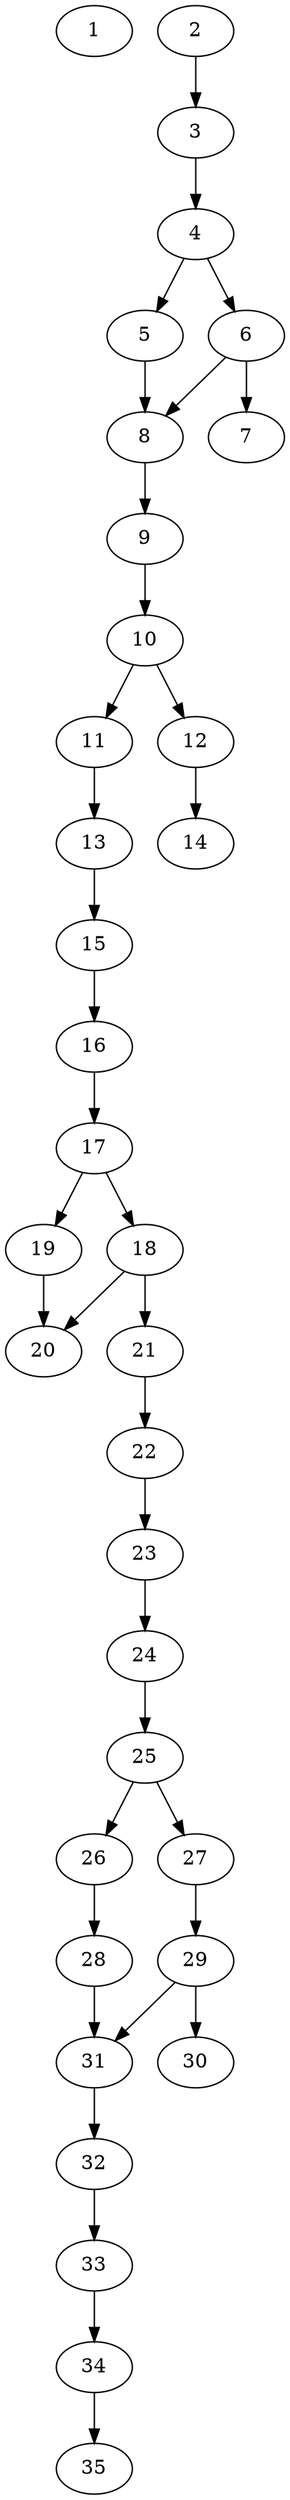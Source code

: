 // DAG automatically generated by daggen at Thu Oct  3 14:05:37 2019
// ./daggen --dot -n 35 --ccr 0.5 --fat 0.3 --regular 0.7 --density 0.7 --mindata 5242880 --maxdata 52428800 
digraph G {
  1 [size="34052096", alpha="0.10", expect_size="17026048"] 
  2 [size="36143104", alpha="0.08", expect_size="18071552"] 
  2 -> 3 [size ="18071552"]
  3 [size="95784960", alpha="0.12", expect_size="47892480"] 
  3 -> 4 [size ="47892480"]
  4 [size="73984000", alpha="0.01", expect_size="36992000"] 
  4 -> 5 [size ="36992000"]
  4 -> 6 [size ="36992000"]
  5 [size="16773120", alpha="0.18", expect_size="8386560"] 
  5 -> 8 [size ="8386560"]
  6 [size="54212608", alpha="0.19", expect_size="27106304"] 
  6 -> 7 [size ="27106304"]
  6 -> 8 [size ="27106304"]
  7 [size="45377536", alpha="0.03", expect_size="22688768"] 
  8 [size="85008384", alpha="0.09", expect_size="42504192"] 
  8 -> 9 [size ="42504192"]
  9 [size="45533184", alpha="0.05", expect_size="22766592"] 
  9 -> 10 [size ="22766592"]
  10 [size="65101824", alpha="0.10", expect_size="32550912"] 
  10 -> 11 [size ="32550912"]
  10 -> 12 [size ="32550912"]
  11 [size="80476160", alpha="0.06", expect_size="40238080"] 
  11 -> 13 [size ="40238080"]
  12 [size="32454656", alpha="0.19", expect_size="16227328"] 
  12 -> 14 [size ="16227328"]
  13 [size="71636992", alpha="0.01", expect_size="35818496"] 
  13 -> 15 [size ="35818496"]
  14 [size="32505856", alpha="0.19", expect_size="16252928"] 
  15 [size="37820416", alpha="0.13", expect_size="18910208"] 
  15 -> 16 [size ="18910208"]
  16 [size="26478592", alpha="0.08", expect_size="13239296"] 
  16 -> 17 [size ="13239296"]
  17 [size="22378496", alpha="0.16", expect_size="11189248"] 
  17 -> 18 [size ="11189248"]
  17 -> 19 [size ="11189248"]
  18 [size="37584896", alpha="0.11", expect_size="18792448"] 
  18 -> 20 [size ="18792448"]
  18 -> 21 [size ="18792448"]
  19 [size="80031744", alpha="0.19", expect_size="40015872"] 
  19 -> 20 [size ="40015872"]
  20 [size="103817216", alpha="0.08", expect_size="51908608"] 
  21 [size="57311232", alpha="0.03", expect_size="28655616"] 
  21 -> 22 [size ="28655616"]
  22 [size="85989376", alpha="0.03", expect_size="42994688"] 
  22 -> 23 [size ="42994688"]
  23 [size="79699968", alpha="0.00", expect_size="39849984"] 
  23 -> 24 [size ="39849984"]
  24 [size="83343360", alpha="0.12", expect_size="41671680"] 
  24 -> 25 [size ="41671680"]
  25 [size="80044032", alpha="0.04", expect_size="40022016"] 
  25 -> 26 [size ="40022016"]
  25 -> 27 [size ="40022016"]
  26 [size="46247936", alpha="0.06", expect_size="23123968"] 
  26 -> 28 [size ="23123968"]
  27 [size="85932032", alpha="0.16", expect_size="42966016"] 
  27 -> 29 [size ="42966016"]
  28 [size="67067904", alpha="0.01", expect_size="33533952"] 
  28 -> 31 [size ="33533952"]
  29 [size="24315904", alpha="0.13", expect_size="12157952"] 
  29 -> 30 [size ="12157952"]
  29 -> 31 [size ="12157952"]
  30 [size="19333120", alpha="0.18", expect_size="9666560"] 
  31 [size="58617856", alpha="0.17", expect_size="29308928"] 
  31 -> 32 [size ="29308928"]
  32 [size="71362560", alpha="0.00", expect_size="35681280"] 
  32 -> 33 [size ="35681280"]
  33 [size="83226624", alpha="0.17", expect_size="41613312"] 
  33 -> 34 [size ="41613312"]
  34 [size="85137408", alpha="0.18", expect_size="42568704"] 
  34 -> 35 [size ="42568704"]
  35 [size="46221312", alpha="0.05", expect_size="23110656"] 
}
